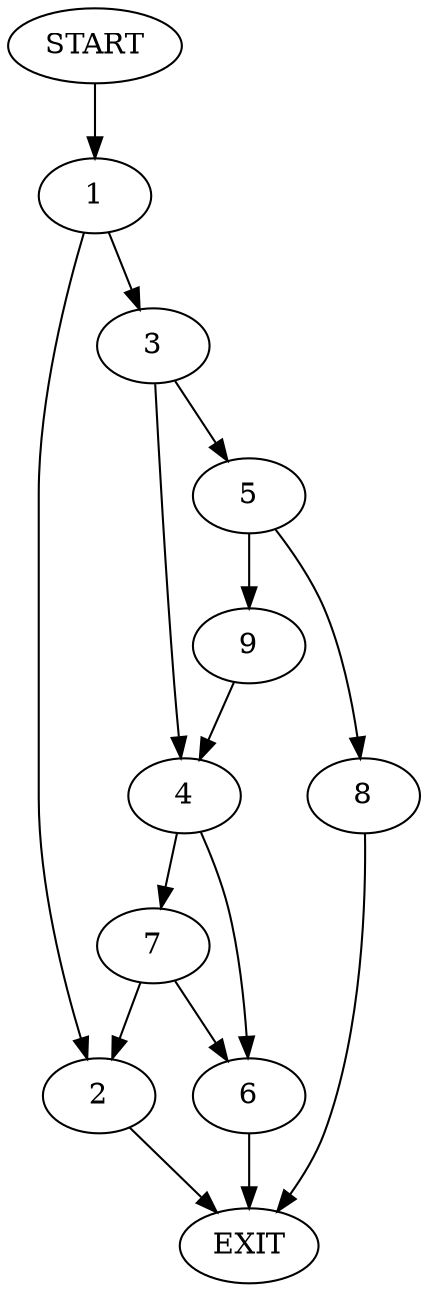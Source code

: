 digraph {
0 [label="START"]
10 [label="EXIT"]
0 -> 1
1 -> 2
1 -> 3
3 -> 4
3 -> 5
2 -> 10
4 -> 6
4 -> 7
5 -> 8
5 -> 9
8 -> 10
9 -> 4
7 -> 2
7 -> 6
6 -> 10
}
